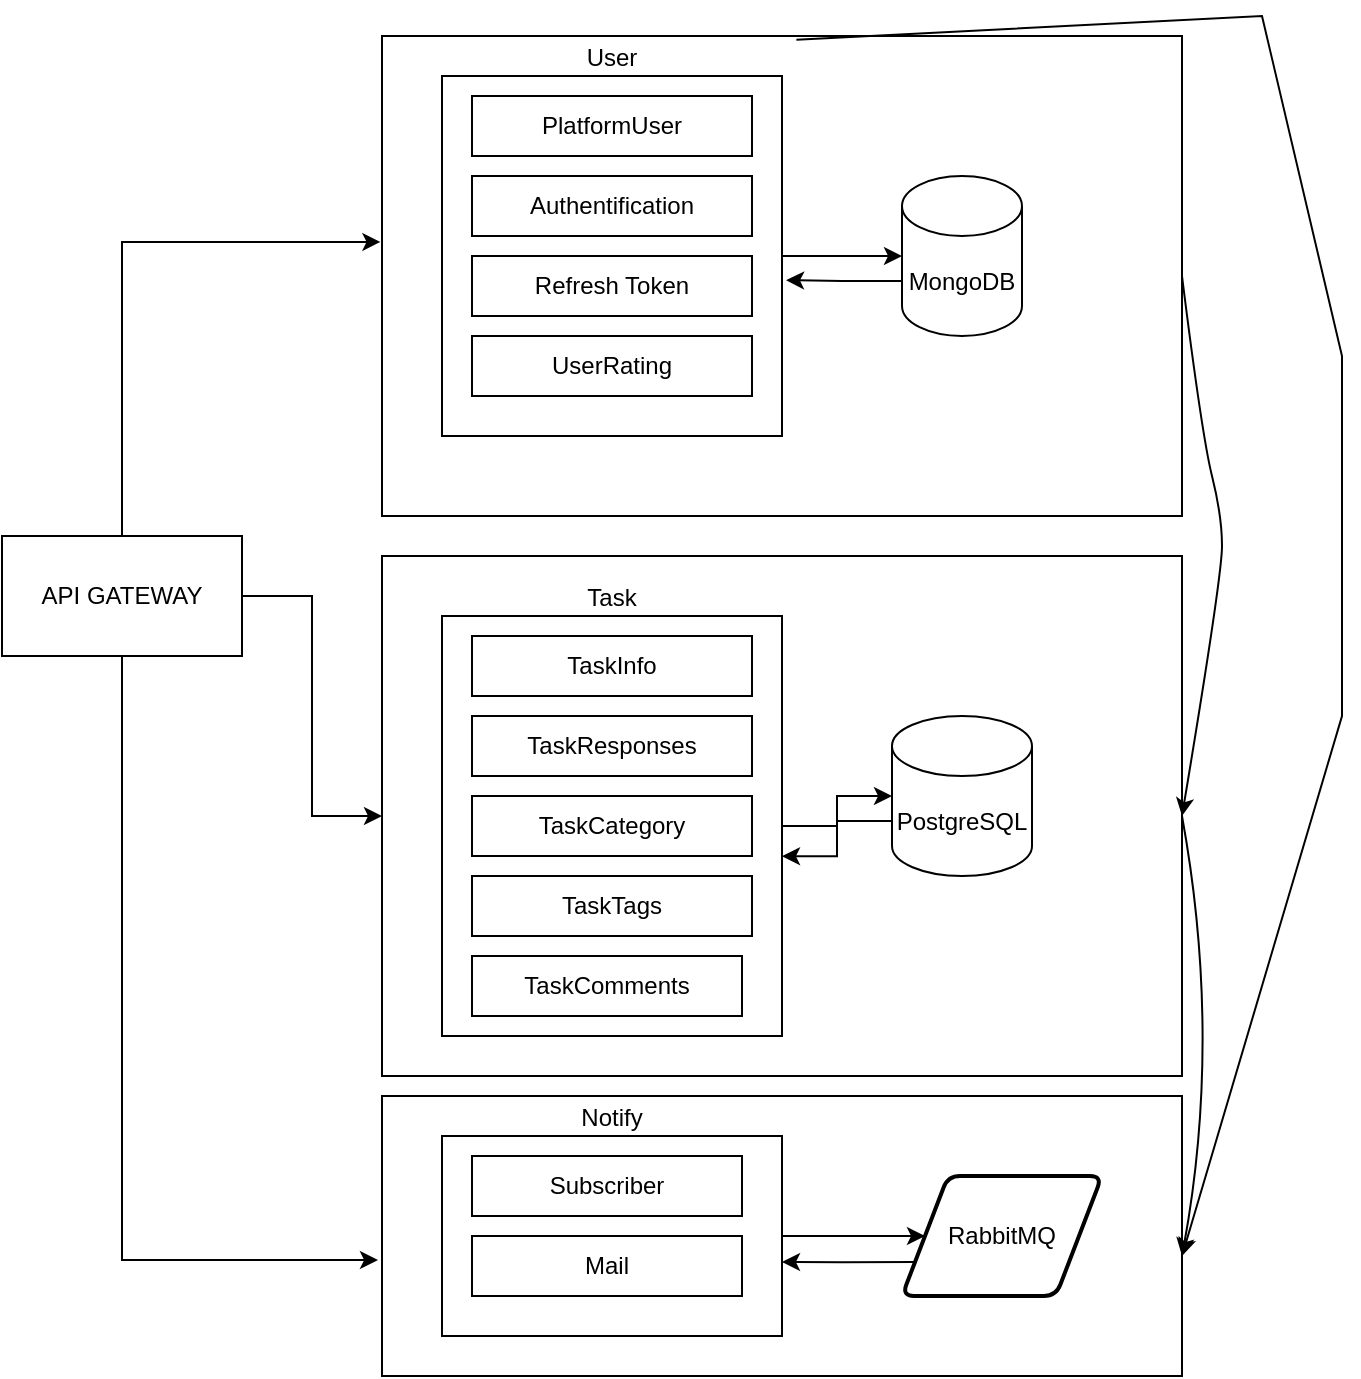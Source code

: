 <mxfile version="21.1.5" type="device">
  <diagram name="Страница 1" id="L3e7J88go9KAaxQNL3zA">
    <mxGraphModel dx="1386" dy="767" grid="1" gridSize="10" guides="1" tooltips="1" connect="1" arrows="1" fold="1" page="1" pageScale="1" pageWidth="827" pageHeight="1169" math="0" shadow="0">
      <root>
        <mxCell id="0" />
        <mxCell id="1" parent="0" />
        <mxCell id="9PxjgnHIYYL5N0s-LQBY-18" value="" style="rounded=0;whiteSpace=wrap;html=1;" parent="1" vertex="1">
          <mxGeometry x="270" y="290" width="400" height="260" as="geometry" />
        </mxCell>
        <mxCell id="9PxjgnHIYYL5N0s-LQBY-16" value="" style="rounded=0;whiteSpace=wrap;html=1;" parent="1" vertex="1">
          <mxGeometry x="270" y="30" width="400" height="240" as="geometry" />
        </mxCell>
        <mxCell id="9PxjgnHIYYL5N0s-LQBY-59" style="edgeStyle=orthogonalEdgeStyle;rounded=0;orthogonalLoop=1;jettySize=auto;html=1;exitX=1;exitY=0.5;exitDx=0;exitDy=0;entryX=0;entryY=0.5;entryDx=0;entryDy=0;entryPerimeter=0;" parent="1" source="9PxjgnHIYYL5N0s-LQBY-1" target="9PxjgnHIYYL5N0s-LQBY-9" edge="1">
          <mxGeometry relative="1" as="geometry" />
        </mxCell>
        <mxCell id="9PxjgnHIYYL5N0s-LQBY-1" value="User" style="rounded=0;whiteSpace=wrap;html=1;labelPosition=center;verticalLabelPosition=top;align=center;verticalAlign=bottom;" parent="1" vertex="1">
          <mxGeometry x="300" y="50" width="170" height="180" as="geometry" />
        </mxCell>
        <mxCell id="9PxjgnHIYYL5N0s-LQBY-2" value="PlatformUser" style="rounded=0;whiteSpace=wrap;html=1;" parent="1" vertex="1">
          <mxGeometry x="315" y="60" width="140" height="30" as="geometry" />
        </mxCell>
        <mxCell id="9PxjgnHIYYL5N0s-LQBY-30" style="edgeStyle=orthogonalEdgeStyle;rounded=0;orthogonalLoop=1;jettySize=auto;html=1;exitX=0.5;exitY=1;exitDx=0;exitDy=0;entryX=-0.005;entryY=0.586;entryDx=0;entryDy=0;entryPerimeter=0;" parent="1" source="9PxjgnHIYYL5N0s-LQBY-5" target="9PxjgnHIYYL5N0s-LQBY-20" edge="1">
          <mxGeometry relative="1" as="geometry">
            <Array as="points">
              <mxPoint x="140" y="642" />
            </Array>
          </mxGeometry>
        </mxCell>
        <mxCell id="9PxjgnHIYYL5N0s-LQBY-33" style="edgeStyle=orthogonalEdgeStyle;rounded=0;orthogonalLoop=1;jettySize=auto;html=1;exitX=1;exitY=0.5;exitDx=0;exitDy=0;entryX=0;entryY=0.5;entryDx=0;entryDy=0;" parent="1" source="9PxjgnHIYYL5N0s-LQBY-5" target="9PxjgnHIYYL5N0s-LQBY-18" edge="1">
          <mxGeometry relative="1" as="geometry" />
        </mxCell>
        <mxCell id="9PxjgnHIYYL5N0s-LQBY-35" style="edgeStyle=orthogonalEdgeStyle;rounded=0;orthogonalLoop=1;jettySize=auto;html=1;exitX=0.5;exitY=0;exitDx=0;exitDy=0;entryX=-0.002;entryY=0.429;entryDx=0;entryDy=0;entryPerimeter=0;" parent="1" source="9PxjgnHIYYL5N0s-LQBY-5" target="9PxjgnHIYYL5N0s-LQBY-16" edge="1">
          <mxGeometry relative="1" as="geometry" />
        </mxCell>
        <mxCell id="9PxjgnHIYYL5N0s-LQBY-5" value="API GATEWAY" style="rounded=0;whiteSpace=wrap;html=1;" parent="1" vertex="1">
          <mxGeometry x="80" y="280" width="120" height="60" as="geometry" />
        </mxCell>
        <mxCell id="9PxjgnHIYYL5N0s-LQBY-6" value="Authentification" style="rounded=0;whiteSpace=wrap;html=1;" parent="1" vertex="1">
          <mxGeometry x="315" y="100" width="140" height="30" as="geometry" />
        </mxCell>
        <mxCell id="9PxjgnHIYYL5N0s-LQBY-7" value="Refresh Token" style="rounded=0;whiteSpace=wrap;html=1;" parent="1" vertex="1">
          <mxGeometry x="315" y="140" width="140" height="30" as="geometry" />
        </mxCell>
        <mxCell id="9PxjgnHIYYL5N0s-LQBY-8" value="UserRating" style="rounded=0;whiteSpace=wrap;html=1;" parent="1" vertex="1">
          <mxGeometry x="315" y="180" width="140" height="30" as="geometry" />
        </mxCell>
        <mxCell id="9PxjgnHIYYL5N0s-LQBY-60" style="edgeStyle=orthogonalEdgeStyle;rounded=0;orthogonalLoop=1;jettySize=auto;html=1;exitX=0;exitY=0;exitDx=0;exitDy=52.5;exitPerimeter=0;entryX=1.012;entryY=0.567;entryDx=0;entryDy=0;entryPerimeter=0;" parent="1" source="9PxjgnHIYYL5N0s-LQBY-9" target="9PxjgnHIYYL5N0s-LQBY-1" edge="1">
          <mxGeometry relative="1" as="geometry" />
        </mxCell>
        <mxCell id="9PxjgnHIYYL5N0s-LQBY-9" value="MongoDB" style="shape=cylinder3;whiteSpace=wrap;html=1;boundedLbl=1;backgroundOutline=1;size=15;" parent="1" vertex="1">
          <mxGeometry x="530" y="100" width="60" height="80" as="geometry" />
        </mxCell>
        <mxCell id="9PxjgnHIYYL5N0s-LQBY-61" style="edgeStyle=orthogonalEdgeStyle;rounded=0;orthogonalLoop=1;jettySize=auto;html=1;exitX=1;exitY=0.5;exitDx=0;exitDy=0;" parent="1" source="9PxjgnHIYYL5N0s-LQBY-10" target="9PxjgnHIYYL5N0s-LQBY-19" edge="1">
          <mxGeometry relative="1" as="geometry" />
        </mxCell>
        <mxCell id="9PxjgnHIYYL5N0s-LQBY-10" value="Task" style="rounded=0;whiteSpace=wrap;html=1;labelPosition=center;verticalLabelPosition=top;align=center;verticalAlign=bottom;" parent="1" vertex="1">
          <mxGeometry x="300" y="320" width="170" height="210" as="geometry" />
        </mxCell>
        <mxCell id="9PxjgnHIYYL5N0s-LQBY-11" value="TaskInfo" style="rounded=0;whiteSpace=wrap;html=1;" parent="1" vertex="1">
          <mxGeometry x="315" y="330" width="140" height="30" as="geometry" />
        </mxCell>
        <mxCell id="9PxjgnHIYYL5N0s-LQBY-12" value="TaskResponses" style="rounded=0;whiteSpace=wrap;html=1;" parent="1" vertex="1">
          <mxGeometry x="315" y="370" width="140" height="30" as="geometry" />
        </mxCell>
        <mxCell id="9PxjgnHIYYL5N0s-LQBY-13" value="TaskCategory" style="rounded=0;whiteSpace=wrap;html=1;" parent="1" vertex="1">
          <mxGeometry x="315" y="410" width="140" height="30" as="geometry" />
        </mxCell>
        <mxCell id="9PxjgnHIYYL5N0s-LQBY-14" value="TaskTags" style="rounded=0;whiteSpace=wrap;html=1;" parent="1" vertex="1">
          <mxGeometry x="315" y="450" width="140" height="30" as="geometry" />
        </mxCell>
        <mxCell id="9PxjgnHIYYL5N0s-LQBY-62" style="edgeStyle=orthogonalEdgeStyle;rounded=0;orthogonalLoop=1;jettySize=auto;html=1;exitX=0;exitY=0;exitDx=0;exitDy=52.5;exitPerimeter=0;entryX=1;entryY=0.572;entryDx=0;entryDy=0;entryPerimeter=0;" parent="1" source="9PxjgnHIYYL5N0s-LQBY-19" target="9PxjgnHIYYL5N0s-LQBY-10" edge="1">
          <mxGeometry relative="1" as="geometry" />
        </mxCell>
        <mxCell id="9PxjgnHIYYL5N0s-LQBY-19" value="PostgreSQL" style="shape=cylinder3;whiteSpace=wrap;html=1;boundedLbl=1;backgroundOutline=1;size=15;" parent="1" vertex="1">
          <mxGeometry x="525" y="370" width="70" height="80" as="geometry" />
        </mxCell>
        <mxCell id="9PxjgnHIYYL5N0s-LQBY-20" value="" style="rounded=0;whiteSpace=wrap;html=1;" parent="1" vertex="1">
          <mxGeometry x="270" y="560" width="400" height="140" as="geometry" />
        </mxCell>
        <mxCell id="9PxjgnHIYYL5N0s-LQBY-63" style="edgeStyle=orthogonalEdgeStyle;rounded=0;orthogonalLoop=1;jettySize=auto;html=1;exitX=1;exitY=0.5;exitDx=0;exitDy=0;entryX=0;entryY=0.5;entryDx=0;entryDy=0;" parent="1" source="9PxjgnHIYYL5N0s-LQBY-21" target="9PxjgnHIYYL5N0s-LQBY-24" edge="1">
          <mxGeometry relative="1" as="geometry" />
        </mxCell>
        <mxCell id="9PxjgnHIYYL5N0s-LQBY-21" value="Notify" style="rounded=0;whiteSpace=wrap;html=1;labelPosition=center;verticalLabelPosition=top;align=center;verticalAlign=bottom;" parent="1" vertex="1">
          <mxGeometry x="300" y="580" width="170" height="100" as="geometry" />
        </mxCell>
        <mxCell id="9PxjgnHIYYL5N0s-LQBY-22" value="Subscriber" style="rounded=0;whiteSpace=wrap;html=1;" parent="1" vertex="1">
          <mxGeometry x="315" y="590" width="135" height="30" as="geometry" />
        </mxCell>
        <mxCell id="9PxjgnHIYYL5N0s-LQBY-23" value="Mail" style="rounded=0;whiteSpace=wrap;html=1;" parent="1" vertex="1">
          <mxGeometry x="315" y="630" width="135" height="30" as="geometry" />
        </mxCell>
        <mxCell id="9PxjgnHIYYL5N0s-LQBY-64" style="edgeStyle=orthogonalEdgeStyle;rounded=0;orthogonalLoop=1;jettySize=auto;html=1;exitX=0;exitY=0.75;exitDx=0;exitDy=0;entryX=1;entryY=0.63;entryDx=0;entryDy=0;entryPerimeter=0;" parent="1" source="9PxjgnHIYYL5N0s-LQBY-24" target="9PxjgnHIYYL5N0s-LQBY-21" edge="1">
          <mxGeometry relative="1" as="geometry" />
        </mxCell>
        <mxCell id="9PxjgnHIYYL5N0s-LQBY-24" value="RabbitMQ" style="shape=parallelogram;html=1;strokeWidth=2;perimeter=parallelogramPerimeter;whiteSpace=wrap;rounded=1;arcSize=12;size=0.23;" parent="1" vertex="1">
          <mxGeometry x="530" y="600" width="100" height="60" as="geometry" />
        </mxCell>
        <mxCell id="9PxjgnHIYYL5N0s-LQBY-43" value="" style="curved=1;endArrow=classic;html=1;rounded=0;exitX=1;exitY=0.5;exitDx=0;exitDy=0;entryX=1;entryY=0.5;entryDx=0;entryDy=0;" parent="1" source="9PxjgnHIYYL5N0s-LQBY-16" target="9PxjgnHIYYL5N0s-LQBY-18" edge="1">
          <mxGeometry width="50" height="50" relative="1" as="geometry">
            <mxPoint x="690" y="290" as="sourcePoint" />
            <mxPoint x="740" y="240" as="targetPoint" />
            <Array as="points">
              <mxPoint x="680" y="230" />
              <mxPoint x="690" y="270" />
              <mxPoint x="690" y="300" />
            </Array>
          </mxGeometry>
        </mxCell>
        <mxCell id="9PxjgnHIYYL5N0s-LQBY-55" value="" style="curved=1;endArrow=classic;html=1;rounded=0;exitX=1;exitY=0.5;exitDx=0;exitDy=0;" parent="1" source="9PxjgnHIYYL5N0s-LQBY-18" edge="1">
          <mxGeometry width="50" height="50" relative="1" as="geometry">
            <mxPoint x="670" y="460" as="sourcePoint" />
            <mxPoint x="670" y="640" as="targetPoint" />
            <Array as="points">
              <mxPoint x="690" y="530" />
            </Array>
          </mxGeometry>
        </mxCell>
        <mxCell id="Xz0begN0H29AaCgNVHBN-4" value="" style="endArrow=classic;html=1;rounded=0;exitX=0.518;exitY=0.008;exitDx=0;exitDy=0;exitPerimeter=0;" edge="1" parent="1" source="9PxjgnHIYYL5N0s-LQBY-16">
          <mxGeometry width="50" height="50" relative="1" as="geometry">
            <mxPoint x="680" y="420" as="sourcePoint" />
            <mxPoint x="670" y="640" as="targetPoint" />
            <Array as="points">
              <mxPoint x="710" y="20" />
              <mxPoint x="750" y="190" />
              <mxPoint x="750" y="370" />
            </Array>
          </mxGeometry>
        </mxCell>
        <mxCell id="Xz0begN0H29AaCgNVHBN-5" value="TaskComments" style="rounded=0;whiteSpace=wrap;html=1;" vertex="1" parent="1">
          <mxGeometry x="315" y="490" width="135" height="30" as="geometry" />
        </mxCell>
      </root>
    </mxGraphModel>
  </diagram>
</mxfile>
